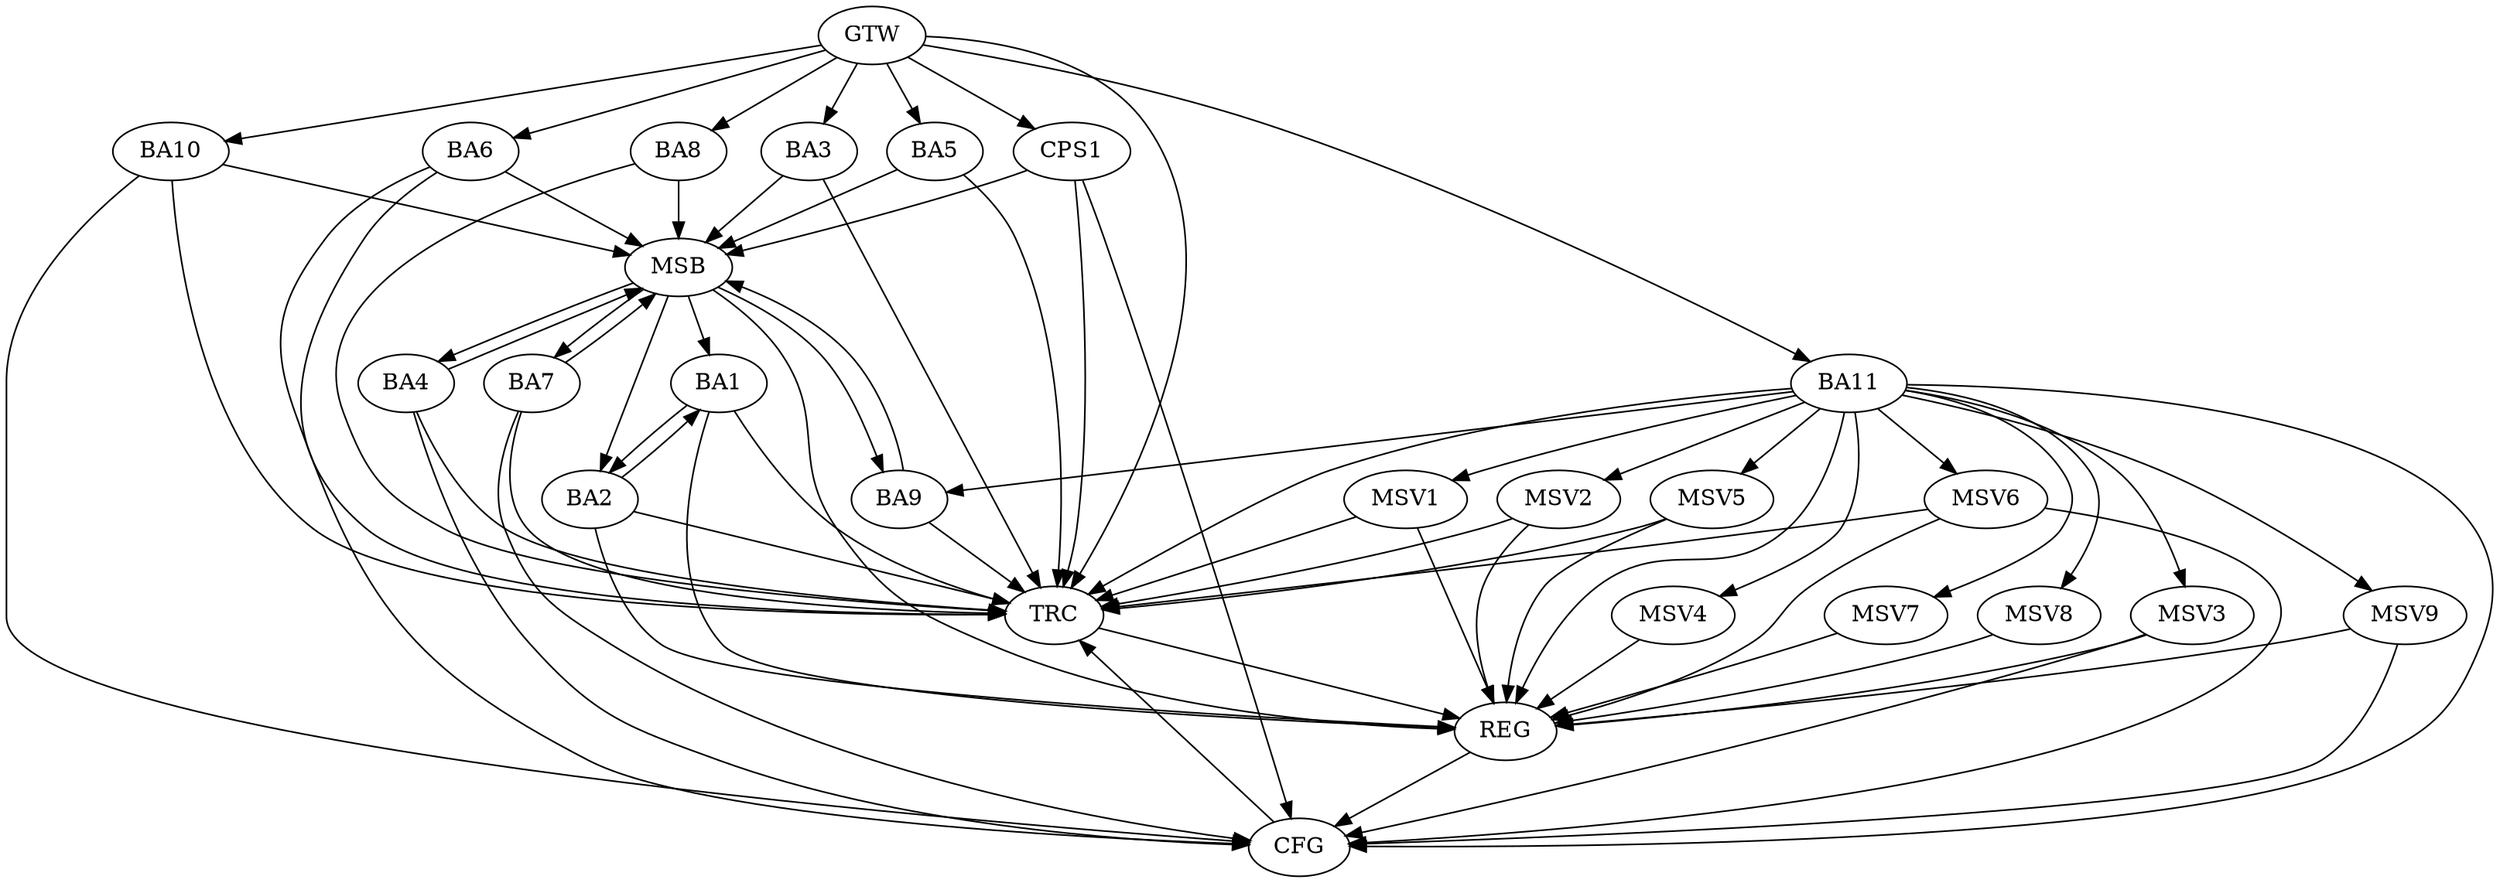 strict digraph G {
  BA1 [ label="BA1" ];
  BA2 [ label="BA2" ];
  BA3 [ label="BA3" ];
  BA4 [ label="BA4" ];
  BA5 [ label="BA5" ];
  BA6 [ label="BA6" ];
  BA7 [ label="BA7" ];
  BA8 [ label="BA8" ];
  BA9 [ label="BA9" ];
  BA10 [ label="BA10" ];
  BA11 [ label="BA11" ];
  CPS1 [ label="CPS1" ];
  GTW [ label="GTW" ];
  REG [ label="REG" ];
  MSB [ label="MSB" ];
  CFG [ label="CFG" ];
  TRC [ label="TRC" ];
  MSV1 [ label="MSV1" ];
  MSV2 [ label="MSV2" ];
  MSV3 [ label="MSV3" ];
  MSV4 [ label="MSV4" ];
  MSV5 [ label="MSV5" ];
  MSV6 [ label="MSV6" ];
  MSV7 [ label="MSV7" ];
  MSV8 [ label="MSV8" ];
  MSV9 [ label="MSV9" ];
  BA1 -> BA2;
  BA2 -> BA1;
  BA11 -> BA9;
  GTW -> BA3;
  GTW -> BA5;
  GTW -> BA6;
  GTW -> BA8;
  GTW -> BA10;
  GTW -> BA11;
  GTW -> CPS1;
  BA1 -> REG;
  BA2 -> REG;
  BA11 -> REG;
  BA3 -> MSB;
  MSB -> BA2;
  MSB -> REG;
  BA4 -> MSB;
  BA5 -> MSB;
  MSB -> BA1;
  BA6 -> MSB;
  BA7 -> MSB;
  BA8 -> MSB;
  BA9 -> MSB;
  MSB -> BA7;
  BA10 -> MSB;
  MSB -> BA9;
  CPS1 -> MSB;
  MSB -> BA4;
  CPS1 -> CFG;
  BA4 -> CFG;
  BA7 -> CFG;
  BA6 -> CFG;
  BA10 -> CFG;
  BA11 -> CFG;
  REG -> CFG;
  BA1 -> TRC;
  BA2 -> TRC;
  BA3 -> TRC;
  BA4 -> TRC;
  BA5 -> TRC;
  BA6 -> TRC;
  BA7 -> TRC;
  BA8 -> TRC;
  BA9 -> TRC;
  BA10 -> TRC;
  BA11 -> TRC;
  CPS1 -> TRC;
  GTW -> TRC;
  CFG -> TRC;
  TRC -> REG;
  BA11 -> MSV1;
  MSV1 -> REG;
  MSV1 -> TRC;
  BA11 -> MSV2;
  MSV2 -> REG;
  MSV2 -> TRC;
  BA11 -> MSV3;
  MSV3 -> REG;
  MSV3 -> CFG;
  BA11 -> MSV4;
  MSV4 -> REG;
  BA11 -> MSV5;
  MSV5 -> REG;
  MSV5 -> TRC;
  BA11 -> MSV6;
  BA11 -> MSV7;
  MSV6 -> REG;
  MSV6 -> TRC;
  MSV6 -> CFG;
  MSV7 -> REG;
  BA11 -> MSV8;
  MSV8 -> REG;
  BA11 -> MSV9;
  MSV9 -> REG;
  MSV9 -> CFG;
}
